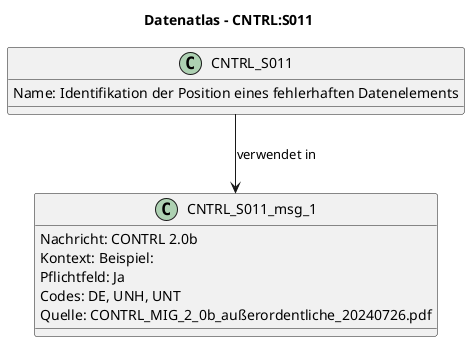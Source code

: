 @startuml
title Datenatlas – CNTRL:S011
class CNTRL_S011 {
  Name: Identifikation der Position eines fehlerhaften Datenelements
}
class CNTRL_S011_msg_1 {
  Nachricht: CONTRL 2.0b
  Kontext: Beispiel:
  Pflichtfeld: Ja
  Codes: DE, UNH, UNT
  Quelle: CONTRL_MIG_2_0b_außerordentliche_20240726.pdf
}
CNTRL_S011 --> CNTRL_S011_msg_1 : verwendet in
@enduml